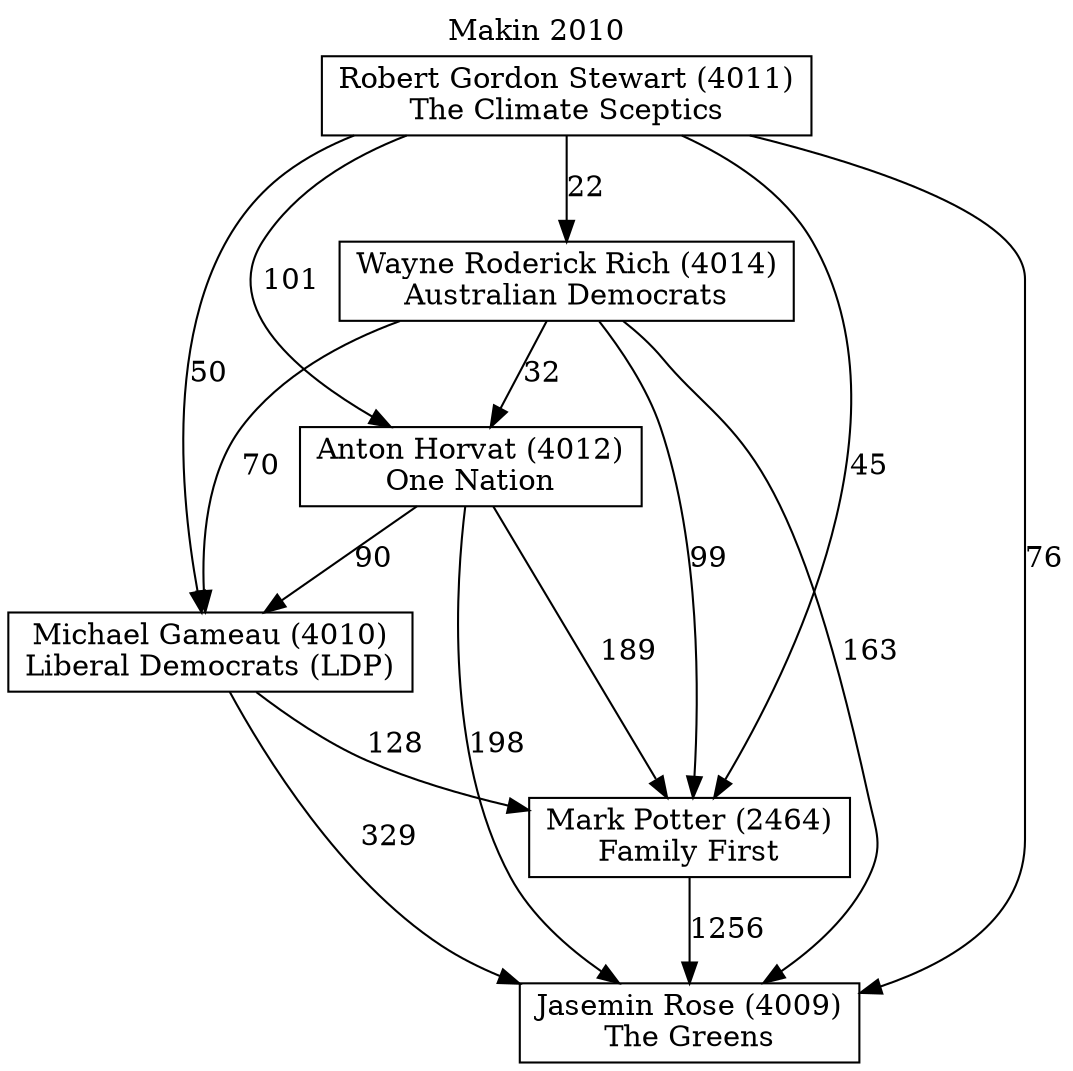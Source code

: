 // House preference flow
digraph "Jasemin Rose (4009)_Makin_2010" {
	graph [label="Makin 2010" labelloc=t mclimit=10]
	node [shape=box]
	"Anton Horvat (4012)" [label="Anton Horvat (4012)
One Nation"]
	"Jasemin Rose (4009)" [label="Jasemin Rose (4009)
The Greens"]
	"Mark Potter (2464)" [label="Mark Potter (2464)
Family First"]
	"Michael Gameau (4010)" [label="Michael Gameau (4010)
Liberal Democrats (LDP)"]
	"Robert Gordon Stewart (4011)" [label="Robert Gordon Stewart (4011)
The Climate Sceptics"]
	"Wayne Roderick Rich (4014)" [label="Wayne Roderick Rich (4014)
Australian Democrats"]
	"Anton Horvat (4012)" -> "Jasemin Rose (4009)" [label=198]
	"Anton Horvat (4012)" -> "Mark Potter (2464)" [label=189]
	"Anton Horvat (4012)" -> "Michael Gameau (4010)" [label=90]
	"Mark Potter (2464)" -> "Jasemin Rose (4009)" [label=1256]
	"Michael Gameau (4010)" -> "Jasemin Rose (4009)" [label=329]
	"Michael Gameau (4010)" -> "Mark Potter (2464)" [label=128]
	"Robert Gordon Stewart (4011)" -> "Anton Horvat (4012)" [label=101]
	"Robert Gordon Stewart (4011)" -> "Jasemin Rose (4009)" [label=76]
	"Robert Gordon Stewart (4011)" -> "Mark Potter (2464)" [label=45]
	"Robert Gordon Stewart (4011)" -> "Michael Gameau (4010)" [label=50]
	"Robert Gordon Stewart (4011)" -> "Wayne Roderick Rich (4014)" [label=22]
	"Wayne Roderick Rich (4014)" -> "Anton Horvat (4012)" [label=32]
	"Wayne Roderick Rich (4014)" -> "Jasemin Rose (4009)" [label=163]
	"Wayne Roderick Rich (4014)" -> "Mark Potter (2464)" [label=99]
	"Wayne Roderick Rich (4014)" -> "Michael Gameau (4010)" [label=70]
}
